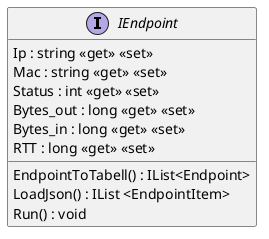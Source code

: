 @startuml
interface IEndpoint {
    Ip : string <<get>> <<set>>
    Mac : string <<get>> <<set>>
    Status : int <<get>> <<set>>
    Bytes_out : long <<get>> <<set>>
    Bytes_in : long <<get>> <<set>>
    RTT : long <<get>> <<set>>
    EndpointToTabell() : IList<Endpoint>
    LoadJson() : IList <EndpointItem>
    Run() : void
}
@enduml
